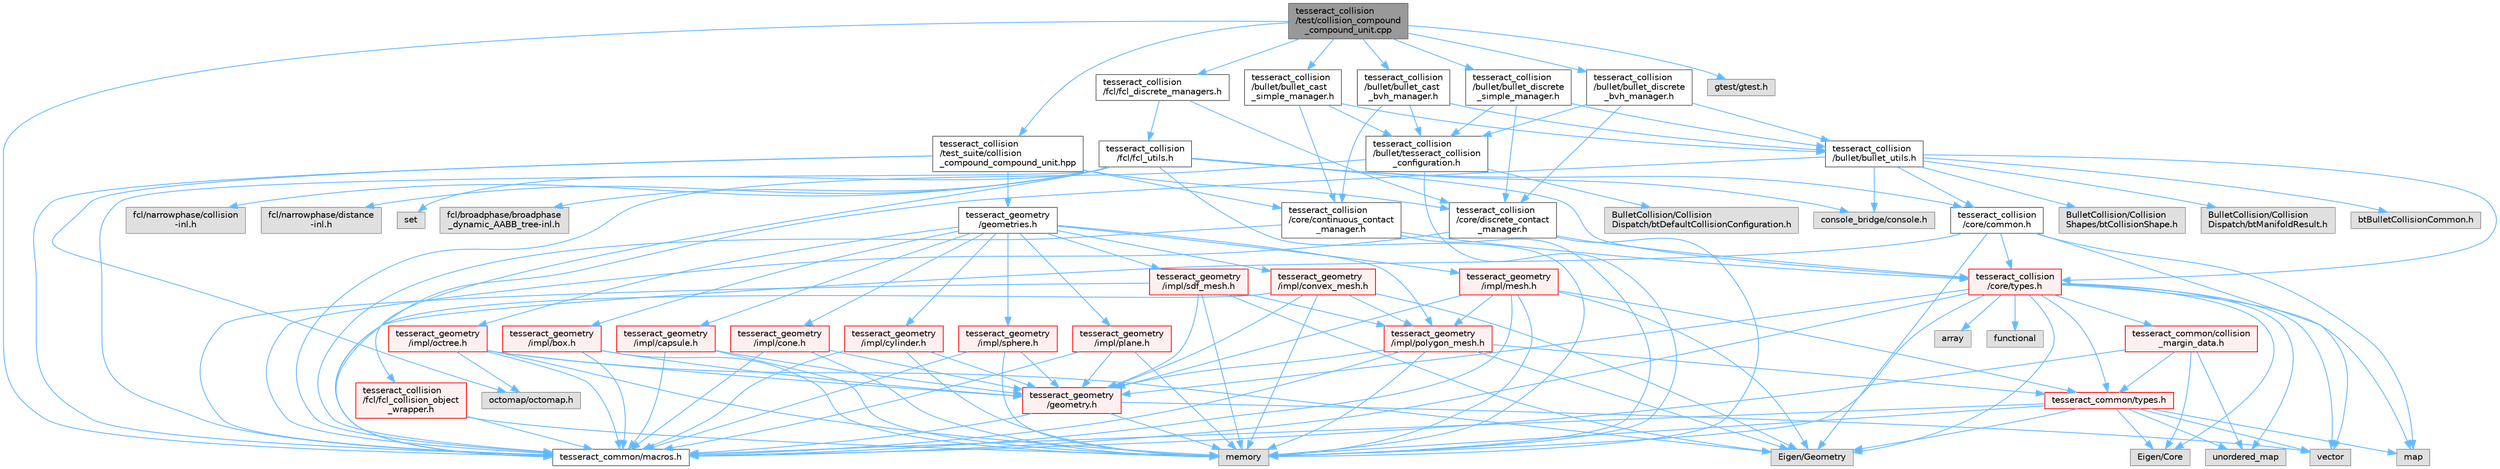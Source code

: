 digraph "tesseract_collision/test/collision_compound_compound_unit.cpp"
{
 // LATEX_PDF_SIZE
  bgcolor="transparent";
  edge [fontname=Helvetica,fontsize=10,labelfontname=Helvetica,labelfontsize=10];
  node [fontname=Helvetica,fontsize=10,shape=box,height=0.2,width=0.4];
  Node1 [label="tesseract_collision\l/test/collision_compound\l_compound_unit.cpp",height=0.2,width=0.4,color="gray40", fillcolor="grey60", style="filled", fontcolor="black",tooltip=" "];
  Node1 -> Node2 [color="steelblue1",style="solid"];
  Node2 [label="tesseract_common/macros.h",height=0.2,width=0.4,color="grey40", fillcolor="white", style="filled",URL="$de/d3c/macros_8h.html",tooltip="Common Tesseract Macros."];
  Node1 -> Node3 [color="steelblue1",style="solid"];
  Node3 [label="gtest/gtest.h",height=0.2,width=0.4,color="grey60", fillcolor="#E0E0E0", style="filled",tooltip=" "];
  Node1 -> Node4 [color="steelblue1",style="solid"];
  Node4 [label="tesseract_collision\l/test_suite/collision\l_compound_compound_unit.hpp",height=0.2,width=0.4,color="grey40", fillcolor="white", style="filled",URL="$dd/dfd/collision__compound__compound__unit_8hpp.html",tooltip=" "];
  Node4 -> Node2 [color="steelblue1",style="solid"];
  Node4 -> Node5 [color="steelblue1",style="solid"];
  Node5 [label="octomap/octomap.h",height=0.2,width=0.4,color="grey60", fillcolor="#E0E0E0", style="filled",tooltip=" "];
  Node4 -> Node6 [color="steelblue1",style="solid"];
  Node6 [label="tesseract_collision\l/core/discrete_contact\l_manager.h",height=0.2,width=0.4,color="grey40", fillcolor="white", style="filled",URL="$db/d35/discrete__contact__manager_8h.html",tooltip="This is the discrete contact manager base class."];
  Node6 -> Node2 [color="steelblue1",style="solid"];
  Node6 -> Node7 [color="steelblue1",style="solid"];
  Node7 [label="memory",height=0.2,width=0.4,color="grey60", fillcolor="#E0E0E0", style="filled",tooltip=" "];
  Node6 -> Node8 [color="steelblue1",style="solid"];
  Node8 [label="tesseract_collision\l/core/types.h",height=0.2,width=0.4,color="red", fillcolor="#FFF0F0", style="filled",URL="$d3/db3/tesseract__collision_2core_2include_2tesseract__collision_2core_2types_8h.html",tooltip="Tesseracts Collision Common Types."];
  Node8 -> Node2 [color="steelblue1",style="solid"];
  Node8 -> Node9 [color="steelblue1",style="solid"];
  Node9 [label="Eigen/Core",height=0.2,width=0.4,color="grey60", fillcolor="#E0E0E0", style="filled",tooltip=" "];
  Node8 -> Node10 [color="steelblue1",style="solid"];
  Node10 [label="Eigen/Geometry",height=0.2,width=0.4,color="grey60", fillcolor="#E0E0E0", style="filled",tooltip=" "];
  Node8 -> Node11 [color="steelblue1",style="solid"];
  Node11 [label="vector",height=0.2,width=0.4,color="grey60", fillcolor="#E0E0E0", style="filled",tooltip=" "];
  Node8 -> Node7 [color="steelblue1",style="solid"];
  Node8 -> Node12 [color="steelblue1",style="solid"];
  Node12 [label="map",height=0.2,width=0.4,color="grey60", fillcolor="#E0E0E0", style="filled",tooltip=" "];
  Node8 -> Node13 [color="steelblue1",style="solid"];
  Node13 [label="array",height=0.2,width=0.4,color="grey60", fillcolor="#E0E0E0", style="filled",tooltip=" "];
  Node8 -> Node14 [color="steelblue1",style="solid"];
  Node14 [label="unordered_map",height=0.2,width=0.4,color="grey60", fillcolor="#E0E0E0", style="filled",tooltip=" "];
  Node8 -> Node15 [color="steelblue1",style="solid"];
  Node15 [label="functional",height=0.2,width=0.4,color="grey60", fillcolor="#E0E0E0", style="filled",tooltip=" "];
  Node8 -> Node16 [color="steelblue1",style="solid"];
  Node16 [label="tesseract_geometry\l/geometry.h",height=0.2,width=0.4,color="red", fillcolor="#FFF0F0", style="filled",URL="$d0/da6/tesseract__geometry_2include_2tesseract__geometry_2geometry_8h.html",tooltip="Tesseract Geometries."];
  Node16 -> Node2 [color="steelblue1",style="solid"];
  Node16 -> Node7 [color="steelblue1",style="solid"];
  Node16 -> Node11 [color="steelblue1",style="solid"];
  Node8 -> Node21 [color="steelblue1",style="solid"];
  Node21 [label="tesseract_common/types.h",height=0.2,width=0.4,color="red", fillcolor="#FFF0F0", style="filled",URL="$dd/ddb/tesseract__common_2include_2tesseract__common_2types_8h.html",tooltip="Common Tesseract Types."];
  Node21 -> Node2 [color="steelblue1",style="solid"];
  Node21 -> Node9 [color="steelblue1",style="solid"];
  Node21 -> Node10 [color="steelblue1",style="solid"];
  Node21 -> Node11 [color="steelblue1",style="solid"];
  Node21 -> Node7 [color="steelblue1",style="solid"];
  Node21 -> Node12 [color="steelblue1",style="solid"];
  Node21 -> Node14 [color="steelblue1",style="solid"];
  Node8 -> Node26 [color="steelblue1",style="solid"];
  Node26 [label="tesseract_common/collision\l_margin_data.h",height=0.2,width=0.4,color="red", fillcolor="#FFF0F0", style="filled",URL="$d4/da8/collision__margin__data_8h.html",tooltip="This is used to store collision margin information."];
  Node26 -> Node2 [color="steelblue1",style="solid"];
  Node26 -> Node9 [color="steelblue1",style="solid"];
  Node26 -> Node14 [color="steelblue1",style="solid"];
  Node26 -> Node21 [color="steelblue1",style="solid"];
  Node4 -> Node36 [color="steelblue1",style="solid"];
  Node36 [label="tesseract_collision\l/core/continuous_contact\l_manager.h",height=0.2,width=0.4,color="grey40", fillcolor="white", style="filled",URL="$d6/d0f/continuous__contact__manager_8h.html",tooltip="This is the continuous contact manager base class."];
  Node36 -> Node2 [color="steelblue1",style="solid"];
  Node36 -> Node7 [color="steelblue1",style="solid"];
  Node36 -> Node8 [color="steelblue1",style="solid"];
  Node4 -> Node37 [color="steelblue1",style="solid"];
  Node37 [label="tesseract_geometry\l/geometries.h",height=0.2,width=0.4,color="grey40", fillcolor="white", style="filled",URL="$d4/ddb/geometries_8h.html",tooltip="Tesseract Geometries."];
  Node37 -> Node38 [color="steelblue1",style="solid"];
  Node38 [label="tesseract_geometry\l/impl/box.h",height=0.2,width=0.4,color="red", fillcolor="#FFF0F0", style="filled",URL="$df/d9e/tesseract__geometry_2include_2tesseract__geometry_2impl_2box_8h.html",tooltip="Tesseract Box Geometry."];
  Node38 -> Node2 [color="steelblue1",style="solid"];
  Node38 -> Node7 [color="steelblue1",style="solid"];
  Node38 -> Node16 [color="steelblue1",style="solid"];
  Node37 -> Node39 [color="steelblue1",style="solid"];
  Node39 [label="tesseract_geometry\l/impl/capsule.h",height=0.2,width=0.4,color="red", fillcolor="#FFF0F0", style="filled",URL="$d8/d2b/tesseract__geometry_2include_2tesseract__geometry_2impl_2capsule_8h.html",tooltip="Tesseract Capsule Geometry."];
  Node39 -> Node2 [color="steelblue1",style="solid"];
  Node39 -> Node7 [color="steelblue1",style="solid"];
  Node39 -> Node16 [color="steelblue1",style="solid"];
  Node37 -> Node40 [color="steelblue1",style="solid"];
  Node40 [label="tesseract_geometry\l/impl/cone.h",height=0.2,width=0.4,color="red", fillcolor="#FFF0F0", style="filled",URL="$dc/df2/tesseract__geometry_2include_2tesseract__geometry_2impl_2cone_8h.html",tooltip="Tesseract Cone Geometry."];
  Node40 -> Node2 [color="steelblue1",style="solid"];
  Node40 -> Node7 [color="steelblue1",style="solid"];
  Node40 -> Node16 [color="steelblue1",style="solid"];
  Node37 -> Node41 [color="steelblue1",style="solid"];
  Node41 [label="tesseract_geometry\l/impl/convex_mesh.h",height=0.2,width=0.4,color="red", fillcolor="#FFF0F0", style="filled",URL="$de/dd2/tesseract__geometry_2include_2tesseract__geometry_2impl_2convex__mesh_8h.html",tooltip="Tesseract Convex Mesh Geometry."];
  Node41 -> Node2 [color="steelblue1",style="solid"];
  Node41 -> Node10 [color="steelblue1",style="solid"];
  Node41 -> Node7 [color="steelblue1",style="solid"];
  Node41 -> Node16 [color="steelblue1",style="solid"];
  Node41 -> Node44 [color="steelblue1",style="solid"];
  Node44 [label="tesseract_geometry\l/impl/polygon_mesh.h",height=0.2,width=0.4,color="red", fillcolor="#FFF0F0", style="filled",URL="$d2/deb/polygon__mesh_8h.html",tooltip="Tesseract Polygon Mesh Geometry."];
  Node44 -> Node2 [color="steelblue1",style="solid"];
  Node44 -> Node10 [color="steelblue1",style="solid"];
  Node44 -> Node7 [color="steelblue1",style="solid"];
  Node44 -> Node21 [color="steelblue1",style="solid"];
  Node44 -> Node16 [color="steelblue1",style="solid"];
  Node37 -> Node54 [color="steelblue1",style="solid"];
  Node54 [label="tesseract_geometry\l/impl/cylinder.h",height=0.2,width=0.4,color="red", fillcolor="#FFF0F0", style="filled",URL="$d8/d3b/tesseract__geometry_2include_2tesseract__geometry_2impl_2cylinder_8h.html",tooltip="Tesseract Cylinder Geometry."];
  Node54 -> Node2 [color="steelblue1",style="solid"];
  Node54 -> Node7 [color="steelblue1",style="solid"];
  Node54 -> Node16 [color="steelblue1",style="solid"];
  Node37 -> Node55 [color="steelblue1",style="solid"];
  Node55 [label="tesseract_geometry\l/impl/mesh.h",height=0.2,width=0.4,color="red", fillcolor="#FFF0F0", style="filled",URL="$d5/d93/tesseract__geometry_2include_2tesseract__geometry_2impl_2mesh_8h.html",tooltip="Tesseract Mesh Geometry."];
  Node55 -> Node2 [color="steelblue1",style="solid"];
  Node55 -> Node10 [color="steelblue1",style="solid"];
  Node55 -> Node7 [color="steelblue1",style="solid"];
  Node55 -> Node21 [color="steelblue1",style="solid"];
  Node55 -> Node16 [color="steelblue1",style="solid"];
  Node55 -> Node44 [color="steelblue1",style="solid"];
  Node37 -> Node56 [color="steelblue1",style="solid"];
  Node56 [label="tesseract_geometry\l/impl/octree.h",height=0.2,width=0.4,color="red", fillcolor="#FFF0F0", style="filled",URL="$df/d5e/tesseract__geometry_2include_2tesseract__geometry_2impl_2octree_8h.html",tooltip="Tesseract Octree Geometry."];
  Node56 -> Node2 [color="steelblue1",style="solid"];
  Node56 -> Node10 [color="steelblue1",style="solid"];
  Node56 -> Node7 [color="steelblue1",style="solid"];
  Node56 -> Node5 [color="steelblue1",style="solid"];
  Node56 -> Node16 [color="steelblue1",style="solid"];
  Node37 -> Node57 [color="steelblue1",style="solid"];
  Node57 [label="tesseract_geometry\l/impl/plane.h",height=0.2,width=0.4,color="red", fillcolor="#FFF0F0", style="filled",URL="$db/d8b/plane_8h.html",tooltip="Tesseract Plane Geometry."];
  Node57 -> Node2 [color="steelblue1",style="solid"];
  Node57 -> Node7 [color="steelblue1",style="solid"];
  Node57 -> Node16 [color="steelblue1",style="solid"];
  Node37 -> Node44 [color="steelblue1",style="solid"];
  Node37 -> Node58 [color="steelblue1",style="solid"];
  Node58 [label="tesseract_geometry\l/impl/sdf_mesh.h",height=0.2,width=0.4,color="red", fillcolor="#FFF0F0", style="filled",URL="$d2/d17/tesseract__geometry_2include_2tesseract__geometry_2impl_2sdf__mesh_8h.html",tooltip="Tesseract SDF Mesh Geometry."];
  Node58 -> Node2 [color="steelblue1",style="solid"];
  Node58 -> Node10 [color="steelblue1",style="solid"];
  Node58 -> Node7 [color="steelblue1",style="solid"];
  Node58 -> Node16 [color="steelblue1",style="solid"];
  Node58 -> Node44 [color="steelblue1",style="solid"];
  Node37 -> Node59 [color="steelblue1",style="solid"];
  Node59 [label="tesseract_geometry\l/impl/sphere.h",height=0.2,width=0.4,color="red", fillcolor="#FFF0F0", style="filled",URL="$d8/db6/tesseract__geometry_2include_2tesseract__geometry_2impl_2sphere_8h.html",tooltip="Tesseract Sphere Geometry."];
  Node59 -> Node2 [color="steelblue1",style="solid"];
  Node59 -> Node7 [color="steelblue1",style="solid"];
  Node59 -> Node16 [color="steelblue1",style="solid"];
  Node1 -> Node60 [color="steelblue1",style="solid"];
  Node60 [label="tesseract_collision\l/bullet/bullet_discrete\l_simple_manager.h",height=0.2,width=0.4,color="grey40", fillcolor="white", style="filled",URL="$d3/dd2/bullet__discrete__simple__manager_8h.html",tooltip="Tesseract ROS Bullet discrete simple collision manager."];
  Node60 -> Node61 [color="steelblue1",style="solid"];
  Node61 [label="tesseract_collision\l/bullet/bullet_utils.h",height=0.2,width=0.4,color="grey40", fillcolor="white", style="filled",URL="$d6/d91/bullet__utils_8h.html",tooltip="Tesseract ROS Bullet environment utility function."];
  Node61 -> Node2 [color="steelblue1",style="solid"];
  Node61 -> Node62 [color="steelblue1",style="solid"];
  Node62 [label="BulletCollision/Collision\lShapes/btCollisionShape.h",height=0.2,width=0.4,color="grey60", fillcolor="#E0E0E0", style="filled",tooltip=" "];
  Node61 -> Node63 [color="steelblue1",style="solid"];
  Node63 [label="BulletCollision/Collision\lDispatch/btManifoldResult.h",height=0.2,width=0.4,color="grey60", fillcolor="#E0E0E0", style="filled",tooltip=" "];
  Node61 -> Node64 [color="steelblue1",style="solid"];
  Node64 [label="btBulletCollisionCommon.h",height=0.2,width=0.4,color="grey60", fillcolor="#E0E0E0", style="filled",tooltip=" "];
  Node61 -> Node65 [color="steelblue1",style="solid"];
  Node65 [label="console_bridge/console.h",height=0.2,width=0.4,color="grey60", fillcolor="#E0E0E0", style="filled",tooltip=" "];
  Node61 -> Node8 [color="steelblue1",style="solid"];
  Node61 -> Node66 [color="steelblue1",style="solid"];
  Node66 [label="tesseract_collision\l/core/common.h",height=0.2,width=0.4,color="grey40", fillcolor="white", style="filled",URL="$dc/d54/common_8h.html",tooltip="This is a collection of common methods."];
  Node66 -> Node2 [color="steelblue1",style="solid"];
  Node66 -> Node12 [color="steelblue1",style="solid"];
  Node66 -> Node11 [color="steelblue1",style="solid"];
  Node66 -> Node10 [color="steelblue1",style="solid"];
  Node66 -> Node8 [color="steelblue1",style="solid"];
  Node60 -> Node6 [color="steelblue1",style="solid"];
  Node60 -> Node67 [color="steelblue1",style="solid"];
  Node67 [label="tesseract_collision\l/bullet/tesseract_collision\l_configuration.h",height=0.2,width=0.4,color="grey40", fillcolor="white", style="filled",URL="$d0/d96/tesseract__collision__configuration_8h.html",tooltip="Modified bullet collision configuration."];
  Node67 -> Node2 [color="steelblue1",style="solid"];
  Node67 -> Node7 [color="steelblue1",style="solid"];
  Node67 -> Node68 [color="steelblue1",style="solid"];
  Node68 [label="BulletCollision/Collision\lDispatch/btDefaultCollisionConfiguration.h",height=0.2,width=0.4,color="grey60", fillcolor="#E0E0E0", style="filled",tooltip=" "];
  Node1 -> Node69 [color="steelblue1",style="solid"];
  Node69 [label="tesseract_collision\l/bullet/bullet_discrete\l_bvh_manager.h",height=0.2,width=0.4,color="grey40", fillcolor="white", style="filled",URL="$df/d19/bullet__discrete__bvh__manager_8h.html",tooltip="Tesseract ROS Bullet discrete BVH collision manager."];
  Node69 -> Node61 [color="steelblue1",style="solid"];
  Node69 -> Node6 [color="steelblue1",style="solid"];
  Node69 -> Node67 [color="steelblue1",style="solid"];
  Node1 -> Node70 [color="steelblue1",style="solid"];
  Node70 [label="tesseract_collision\l/bullet/bullet_cast\l_simple_manager.h",height=0.2,width=0.4,color="grey40", fillcolor="white", style="filled",URL="$d5/d68/bullet__cast__simple__manager_8h.html",tooltip="Tesseract ROS Bullet cast(continuous) simple collision manager."];
  Node70 -> Node61 [color="steelblue1",style="solid"];
  Node70 -> Node36 [color="steelblue1",style="solid"];
  Node70 -> Node67 [color="steelblue1",style="solid"];
  Node1 -> Node71 [color="steelblue1",style="solid"];
  Node71 [label="tesseract_collision\l/bullet/bullet_cast\l_bvh_manager.h",height=0.2,width=0.4,color="grey40", fillcolor="white", style="filled",URL="$db/dc0/bullet__cast__bvh__manager_8h.html",tooltip="Tesseract ROS Bullet cast(continuous) BVH collision manager."];
  Node71 -> Node61 [color="steelblue1",style="solid"];
  Node71 -> Node36 [color="steelblue1",style="solid"];
  Node71 -> Node67 [color="steelblue1",style="solid"];
  Node1 -> Node72 [color="steelblue1",style="solid"];
  Node72 [label="tesseract_collision\l/fcl/fcl_discrete_managers.h",height=0.2,width=0.4,color="grey40", fillcolor="white", style="filled",URL="$dc/d8d/fcl__discrete__managers_8h.html",tooltip="Tesseract ROS FCL contact checker implementation."];
  Node72 -> Node6 [color="steelblue1",style="solid"];
  Node72 -> Node73 [color="steelblue1",style="solid"];
  Node73 [label="tesseract_collision\l/fcl/fcl_utils.h",height=0.2,width=0.4,color="grey40", fillcolor="white", style="filled",URL="$d2/dde/fcl__utils_8h.html",tooltip="Tesseract ROS FCL Utility Functions."];
  Node73 -> Node2 [color="steelblue1",style="solid"];
  Node73 -> Node74 [color="steelblue1",style="solid"];
  Node74 [label="fcl/broadphase/broadphase\l_dynamic_AABB_tree-inl.h",height=0.2,width=0.4,color="grey60", fillcolor="#E0E0E0", style="filled",tooltip=" "];
  Node73 -> Node75 [color="steelblue1",style="solid"];
  Node75 [label="fcl/narrowphase/collision\l-inl.h",height=0.2,width=0.4,color="grey60", fillcolor="#E0E0E0", style="filled",tooltip=" "];
  Node73 -> Node76 [color="steelblue1",style="solid"];
  Node76 [label="fcl/narrowphase/distance\l-inl.h",height=0.2,width=0.4,color="grey60", fillcolor="#E0E0E0", style="filled",tooltip=" "];
  Node73 -> Node7 [color="steelblue1",style="solid"];
  Node73 -> Node77 [color="steelblue1",style="solid"];
  Node77 [label="set",height=0.2,width=0.4,color="grey60", fillcolor="#E0E0E0", style="filled",tooltip=" "];
  Node73 -> Node65 [color="steelblue1",style="solid"];
  Node73 -> Node8 [color="steelblue1",style="solid"];
  Node73 -> Node66 [color="steelblue1",style="solid"];
  Node73 -> Node78 [color="steelblue1",style="solid"];
  Node78 [label="tesseract_collision\l/fcl/fcl_collision_object\l_wrapper.h",height=0.2,width=0.4,color="red", fillcolor="#FFF0F0", style="filled",URL="$d9/d9f/fcl__collision__object__wrapper_8h.html",tooltip="Collision Object Wrapper to modify AABB with contact distance threshold."];
  Node78 -> Node2 [color="steelblue1",style="solid"];
  Node78 -> Node7 [color="steelblue1",style="solid"];
}
